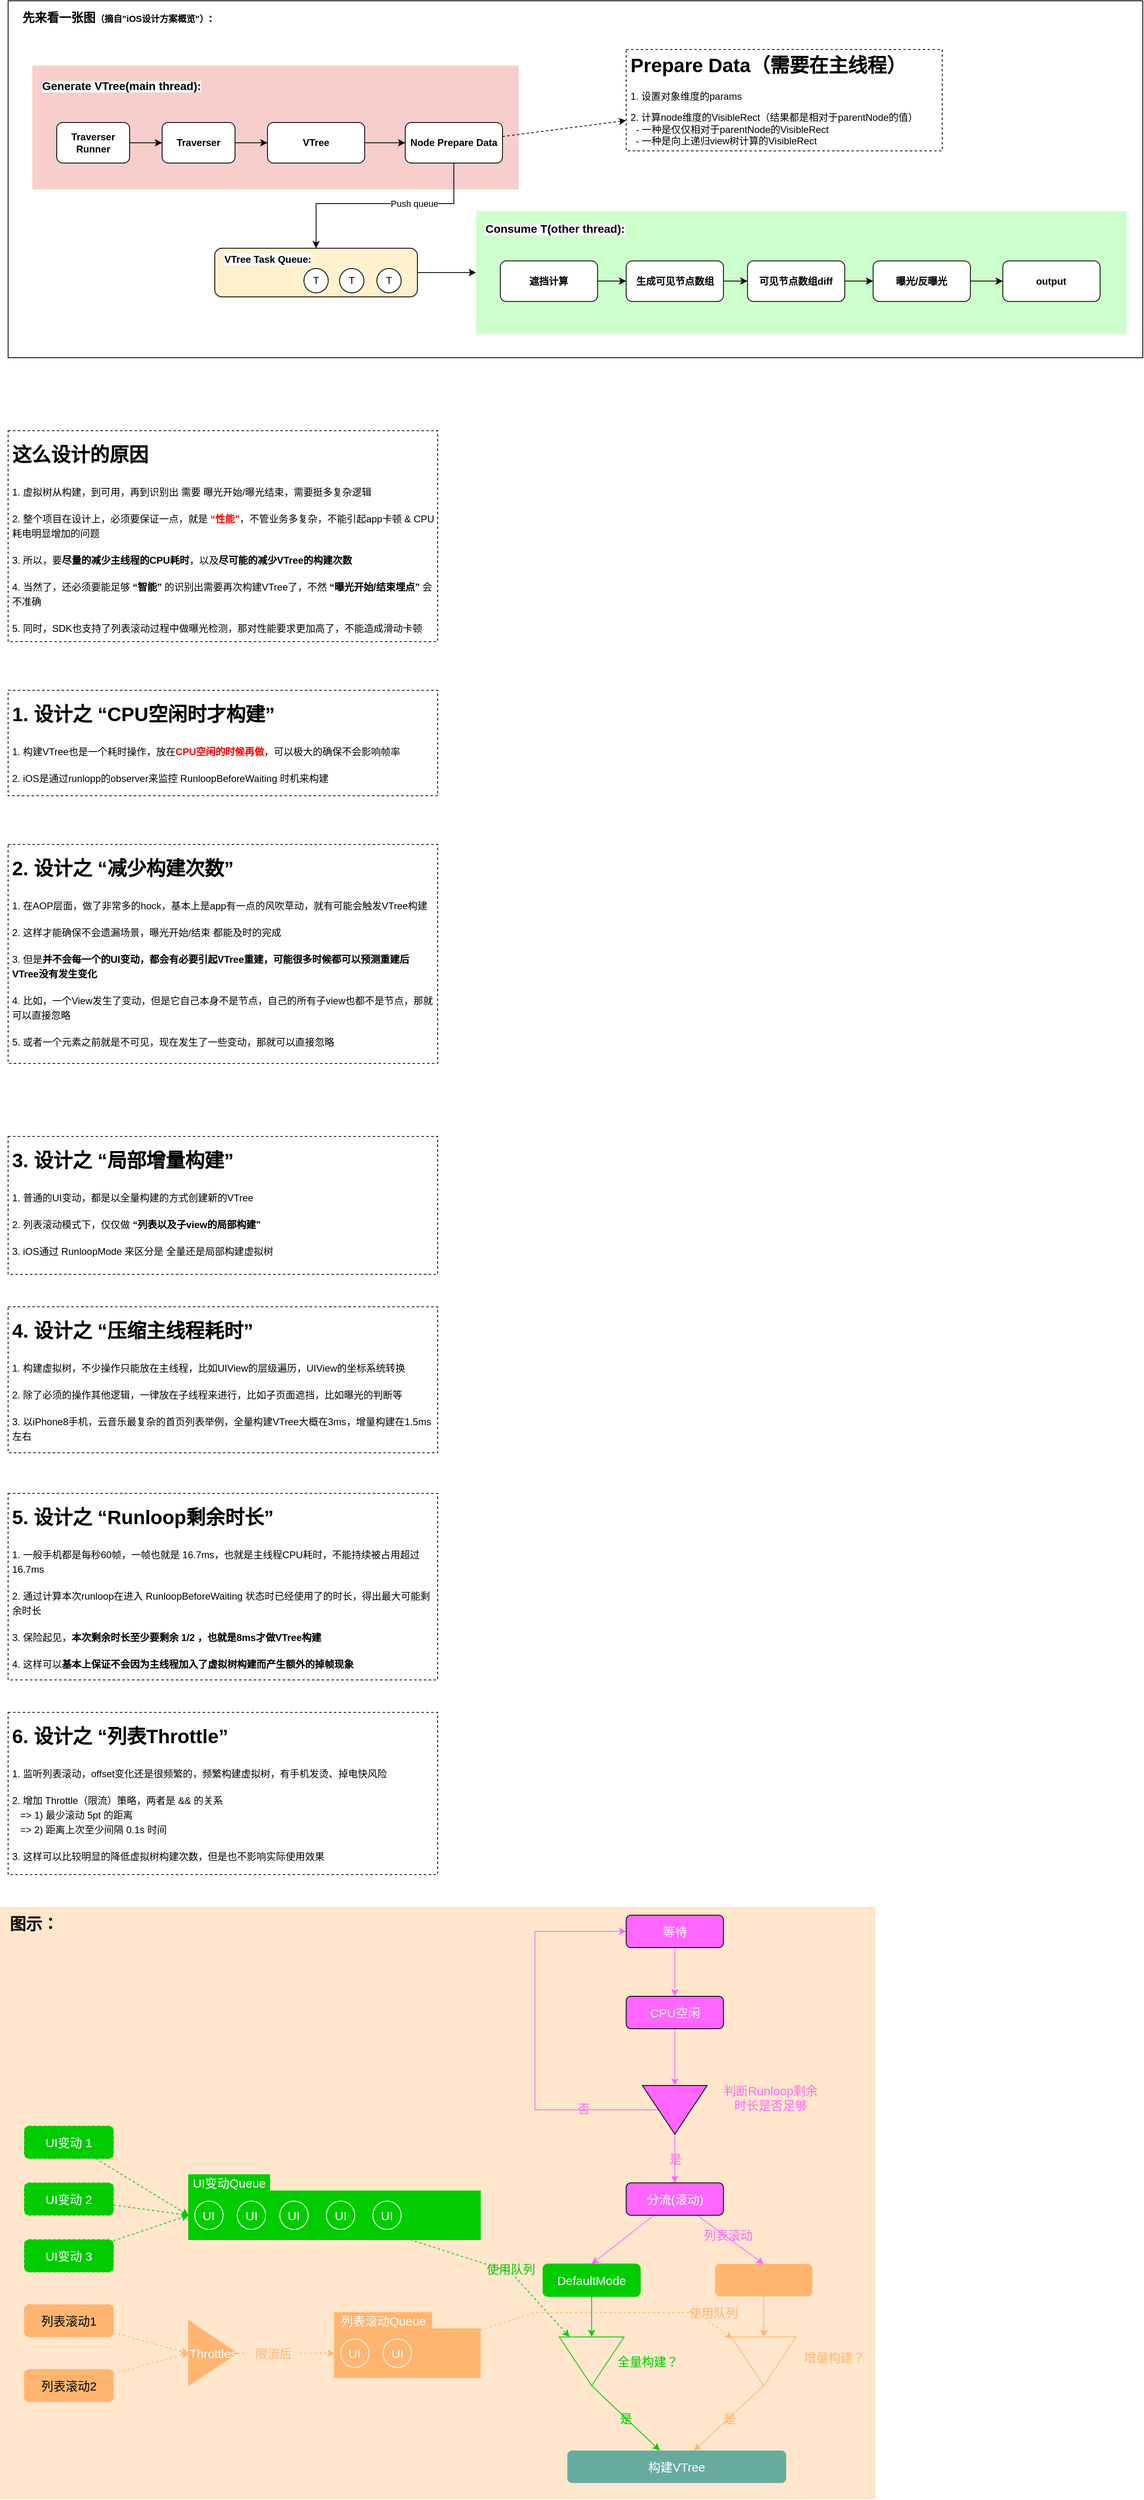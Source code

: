 <mxfile version="14.6.11" type="github">
  <diagram id="L4FBNL-UVDjdbO8Y7trN" name="Page-1">
    <mxGraphModel dx="1293" dy="841" grid="1" gridSize="10" guides="1" tooltips="1" connect="1" arrows="1" fold="1" page="1" pageScale="1" pageWidth="827" pageHeight="1169" math="0" shadow="0">
      <root>
        <mxCell id="0" />
        <mxCell id="1" parent="0" />
        <mxCell id="hzlUUfZDoiTQ5_s8J0j7-102" value="" style="rounded=0;whiteSpace=wrap;html=1;fontSize=15;align=center;strokeColor=none;fillColor=#FFE6CC;" vertex="1" parent="1">
          <mxGeometry x="30" y="2390" width="1080" height="730" as="geometry" />
        </mxCell>
        <mxCell id="hzlUUfZDoiTQ5_s8J0j7-34" value="" style="rounded=0;whiteSpace=wrap;html=1;" vertex="1" parent="1">
          <mxGeometry x="40" y="40" width="1400" height="440" as="geometry" />
        </mxCell>
        <mxCell id="hzlUUfZDoiTQ5_s8J0j7-2" value="&lt;b style=&quot;font-size: 15px&quot;&gt;先来看一张图&lt;/b&gt;&lt;b&gt;&lt;font style=&quot;font-size: 11px&quot;&gt;（摘自&quot;iOS设计方案概览&quot;）&lt;/font&gt;&lt;/b&gt;&lt;b style=&quot;font-size: 15px&quot;&gt;:&lt;/b&gt;" style="text;html=1;strokeColor=none;fillColor=none;align=center;verticalAlign=middle;whiteSpace=wrap;rounded=0;fontSize=15;" vertex="1" parent="1">
          <mxGeometry x="40" y="40" width="270" height="40" as="geometry" />
        </mxCell>
        <mxCell id="hzlUUfZDoiTQ5_s8J0j7-4" value="" style="rounded=0;whiteSpace=wrap;html=1;dashed=1;fillColor=#F8CECC;strokeColor=none;" vertex="1" parent="1">
          <mxGeometry x="70" y="120" width="600" height="152.5" as="geometry" />
        </mxCell>
        <mxCell id="hzlUUfZDoiTQ5_s8J0j7-5" style="edgeStyle=orthogonalEdgeStyle;rounded=0;orthogonalLoop=1;jettySize=auto;html=1;" edge="1" parent="1" source="hzlUUfZDoiTQ5_s8J0j7-6" target="hzlUUfZDoiTQ5_s8J0j7-8">
          <mxGeometry relative="1" as="geometry" />
        </mxCell>
        <mxCell id="hzlUUfZDoiTQ5_s8J0j7-6" value="&lt;b&gt;Traverser&lt;br&gt;Runner&lt;/b&gt;" style="rounded=1;whiteSpace=wrap;html=1;" vertex="1" parent="1">
          <mxGeometry x="100" y="190" width="90" height="50" as="geometry" />
        </mxCell>
        <mxCell id="hzlUUfZDoiTQ5_s8J0j7-7" style="edgeStyle=orthogonalEdgeStyle;rounded=0;orthogonalLoop=1;jettySize=auto;html=1;" edge="1" parent="1" source="hzlUUfZDoiTQ5_s8J0j7-8" target="hzlUUfZDoiTQ5_s8J0j7-12">
          <mxGeometry relative="1" as="geometry" />
        </mxCell>
        <mxCell id="hzlUUfZDoiTQ5_s8J0j7-8" value="&lt;b&gt;Traverser&lt;/b&gt;" style="rounded=1;whiteSpace=wrap;html=1;" vertex="1" parent="1">
          <mxGeometry x="230" y="190" width="90" height="50" as="geometry" />
        </mxCell>
        <mxCell id="hzlUUfZDoiTQ5_s8J0j7-9" style="edgeStyle=elbowEdgeStyle;rounded=0;orthogonalLoop=1;jettySize=auto;html=1;entryX=0.5;entryY=0;entryDx=0;entryDy=0;elbow=vertical;exitX=0.5;exitY=1;exitDx=0;exitDy=0;" edge="1" parent="1" source="hzlUUfZDoiTQ5_s8J0j7-24" target="hzlUUfZDoiTQ5_s8J0j7-14">
          <mxGeometry relative="1" as="geometry">
            <Array as="points">
              <mxPoint x="510" y="290" />
              <mxPoint x="570" y="300" />
            </Array>
          </mxGeometry>
        </mxCell>
        <mxCell id="hzlUUfZDoiTQ5_s8J0j7-10" value="Push queue" style="edgeLabel;html=1;align=center;verticalAlign=middle;resizable=0;points=[];" vertex="1" connectable="0" parent="hzlUUfZDoiTQ5_s8J0j7-9">
          <mxGeometry x="-0.17" relative="1" as="geometry">
            <mxPoint x="15" as="offset" />
          </mxGeometry>
        </mxCell>
        <mxCell id="hzlUUfZDoiTQ5_s8J0j7-11" style="edgeStyle=elbowEdgeStyle;rounded=0;orthogonalLoop=1;jettySize=auto;elbow=vertical;html=1;" edge="1" parent="1" source="hzlUUfZDoiTQ5_s8J0j7-12" target="hzlUUfZDoiTQ5_s8J0j7-24">
          <mxGeometry relative="1" as="geometry" />
        </mxCell>
        <mxCell id="hzlUUfZDoiTQ5_s8J0j7-12" value="&lt;b&gt;VTree&lt;/b&gt;" style="rounded=1;whiteSpace=wrap;html=1;" vertex="1" parent="1">
          <mxGeometry x="360" y="190" width="120" height="50" as="geometry" />
        </mxCell>
        <mxCell id="hzlUUfZDoiTQ5_s8J0j7-13" style="edgeStyle=elbowEdgeStyle;rounded=0;orthogonalLoop=1;jettySize=auto;elbow=vertical;html=1;entryX=0;entryY=0.5;entryDx=0;entryDy=0;" edge="1" parent="1" source="hzlUUfZDoiTQ5_s8J0j7-14" target="hzlUUfZDoiTQ5_s8J0j7-19">
          <mxGeometry relative="1" as="geometry" />
        </mxCell>
        <mxCell id="hzlUUfZDoiTQ5_s8J0j7-14" value="" style="rounded=1;whiteSpace=wrap;html=1;fillColor=#FFF2CC;" vertex="1" parent="1">
          <mxGeometry x="295" y="345" width="250" height="60" as="geometry" />
        </mxCell>
        <mxCell id="hzlUUfZDoiTQ5_s8J0j7-15" value="&lt;b style=&quot;color: rgb(0 , 0 , 0) ; font-family: &amp;#34;helvetica&amp;#34; ; font-size: 12px ; font-style: normal ; letter-spacing: normal ; text-align: center ; text-indent: 0px ; text-transform: none ; word-spacing: 0px ; background-color: rgb(248 , 249 , 250)&quot;&gt;VTree Task Queue:&lt;/b&gt;" style="text;whiteSpace=wrap;html=1;" vertex="1" parent="1">
          <mxGeometry x="305" y="345" width="130" height="30" as="geometry" />
        </mxCell>
        <mxCell id="hzlUUfZDoiTQ5_s8J0j7-16" value="T" style="ellipse;whiteSpace=wrap;html=1;aspect=fixed;" vertex="1" parent="1">
          <mxGeometry x="405" y="370" width="30" height="30" as="geometry" />
        </mxCell>
        <mxCell id="hzlUUfZDoiTQ5_s8J0j7-17" value="T" style="ellipse;whiteSpace=wrap;html=1;aspect=fixed;" vertex="1" parent="1">
          <mxGeometry x="449" y="370" width="30" height="30" as="geometry" />
        </mxCell>
        <mxCell id="hzlUUfZDoiTQ5_s8J0j7-18" value="T" style="ellipse;whiteSpace=wrap;html=1;aspect=fixed;" vertex="1" parent="1">
          <mxGeometry x="495" y="370" width="30" height="30" as="geometry" />
        </mxCell>
        <mxCell id="hzlUUfZDoiTQ5_s8J0j7-19" value="" style="rounded=0;whiteSpace=wrap;html=1;dashed=1;fillColor=#CCFFCC;strokeColor=none;" vertex="1" parent="1">
          <mxGeometry x="617.3" y="299.38" width="802.7" height="151.25" as="geometry" />
        </mxCell>
        <mxCell id="hzlUUfZDoiTQ5_s8J0j7-20" value="&lt;b style=&quot;color: rgb(0 , 0 , 0) ; font-family: &amp;#34;helvetica&amp;#34; ; font-style: normal ; letter-spacing: normal ; text-align: center ; text-indent: 0px ; text-transform: none ; word-spacing: 0px ; background-color: rgb(248 , 249 , 250)&quot;&gt;&lt;font style=&quot;font-size: 14px&quot;&gt;Consume T(other thread):&lt;/font&gt;&lt;/b&gt;" style="text;whiteSpace=wrap;html=1;" vertex="1" parent="1">
          <mxGeometry x="627.3" y="305.63" width="220" height="30" as="geometry" />
        </mxCell>
        <mxCell id="hzlUUfZDoiTQ5_s8J0j7-21" style="edgeStyle=elbowEdgeStyle;rounded=0;orthogonalLoop=1;jettySize=auto;elbow=vertical;html=1;" edge="1" parent="1" source="hzlUUfZDoiTQ5_s8J0j7-22" target="hzlUUfZDoiTQ5_s8J0j7-27">
          <mxGeometry relative="1" as="geometry" />
        </mxCell>
        <mxCell id="hzlUUfZDoiTQ5_s8J0j7-22" value="&lt;b&gt;遮挡计算&lt;/b&gt;" style="rounded=1;whiteSpace=wrap;html=1;" vertex="1" parent="1">
          <mxGeometry x="647.3" y="360.63" width="120" height="50" as="geometry" />
        </mxCell>
        <mxCell id="hzlUUfZDoiTQ5_s8J0j7-23" style="rounded=0;orthogonalLoop=1;jettySize=auto;html=1;dashed=1;" edge="1" parent="1" source="hzlUUfZDoiTQ5_s8J0j7-24" target="hzlUUfZDoiTQ5_s8J0j7-33">
          <mxGeometry relative="1" as="geometry" />
        </mxCell>
        <mxCell id="hzlUUfZDoiTQ5_s8J0j7-24" value="&lt;b&gt;Node Prepare Data&lt;/b&gt;" style="rounded=1;whiteSpace=wrap;html=1;" vertex="1" parent="1">
          <mxGeometry x="530" y="190" width="120" height="50" as="geometry" />
        </mxCell>
        <mxCell id="hzlUUfZDoiTQ5_s8J0j7-25" value="&lt;b style=&quot;color: rgb(0 , 0 , 0) ; font-family: &amp;#34;helvetica&amp;#34; ; font-style: normal ; letter-spacing: normal ; text-align: center ; text-indent: 0px ; text-transform: none ; word-spacing: 0px ; background-color: rgb(248 , 249 , 250)&quot;&gt;&lt;font style=&quot;font-size: 14px&quot;&gt;Generate VTree(main thread):&lt;/font&gt;&lt;/b&gt;" style="text;whiteSpace=wrap;html=1;" vertex="1" parent="1">
          <mxGeometry x="80" y="130" width="200" height="30" as="geometry" />
        </mxCell>
        <mxCell id="hzlUUfZDoiTQ5_s8J0j7-26" style="edgeStyle=elbowEdgeStyle;rounded=0;orthogonalLoop=1;jettySize=auto;elbow=vertical;html=1;" edge="1" parent="1" source="hzlUUfZDoiTQ5_s8J0j7-27" target="hzlUUfZDoiTQ5_s8J0j7-29">
          <mxGeometry relative="1" as="geometry" />
        </mxCell>
        <mxCell id="hzlUUfZDoiTQ5_s8J0j7-27" value="&lt;b&gt;生成可见节点数组&lt;/b&gt;" style="rounded=1;whiteSpace=wrap;html=1;" vertex="1" parent="1">
          <mxGeometry x="802.6" y="360.63" width="120" height="50" as="geometry" />
        </mxCell>
        <mxCell id="hzlUUfZDoiTQ5_s8J0j7-28" style="edgeStyle=elbowEdgeStyle;rounded=0;orthogonalLoop=1;jettySize=auto;elbow=vertical;html=1;" edge="1" parent="1" source="hzlUUfZDoiTQ5_s8J0j7-29" target="hzlUUfZDoiTQ5_s8J0j7-31">
          <mxGeometry relative="1" as="geometry" />
        </mxCell>
        <mxCell id="hzlUUfZDoiTQ5_s8J0j7-29" value="&lt;b&gt;可见节点数组diff&lt;/b&gt;" style="rounded=1;whiteSpace=wrap;html=1;" vertex="1" parent="1">
          <mxGeometry x="952.3" y="360.63" width="120" height="50" as="geometry" />
        </mxCell>
        <mxCell id="hzlUUfZDoiTQ5_s8J0j7-30" style="edgeStyle=elbowEdgeStyle;rounded=0;orthogonalLoop=1;jettySize=auto;elbow=vertical;html=1;" edge="1" parent="1" source="hzlUUfZDoiTQ5_s8J0j7-31" target="hzlUUfZDoiTQ5_s8J0j7-32">
          <mxGeometry relative="1" as="geometry" />
        </mxCell>
        <mxCell id="hzlUUfZDoiTQ5_s8J0j7-31" value="&lt;b&gt;曝光/反曝光&lt;/b&gt;" style="rounded=1;whiteSpace=wrap;html=1;" vertex="1" parent="1">
          <mxGeometry x="1107.3" y="360.63" width="120" height="50" as="geometry" />
        </mxCell>
        <mxCell id="hzlUUfZDoiTQ5_s8J0j7-32" value="&lt;b&gt;output&lt;/b&gt;" style="rounded=1;whiteSpace=wrap;html=1;" vertex="1" parent="1">
          <mxGeometry x="1267.3" y="360.63" width="120" height="50" as="geometry" />
        </mxCell>
        <mxCell id="hzlUUfZDoiTQ5_s8J0j7-33" value="&lt;h1&gt;Prepare Data（需要在主线程）&lt;/h1&gt;&lt;p&gt;1. 设置对象维度的params&lt;/p&gt;&lt;p&gt;2. 计算node维度的VisibleRect（结果都是相对于parentNode的值）&lt;br&gt;&amp;nbsp; - 一种是仅仅相对于parentNode的VisibleRect&lt;br&gt;&amp;nbsp; - 一种是向上递归view树计算的VisibleRect&lt;/p&gt;" style="text;html=1;fillColor=none;spacing=5;spacingTop=-20;whiteSpace=wrap;overflow=hidden;rounded=0;dashed=1;strokeColor=#000000;" vertex="1" parent="1">
          <mxGeometry x="802.6" y="100" width="390" height="125" as="geometry" />
        </mxCell>
        <mxCell id="hzlUUfZDoiTQ5_s8J0j7-35" value="&lt;h1&gt;&lt;font style=&quot;font-size: 24px&quot;&gt;这么设计的原因&lt;/font&gt;&lt;/h1&gt;&lt;p&gt;&lt;font style=&quot;font-size: 12px&quot;&gt;1. 虚拟树从构建，到可用，再到识别出 需要 曝光开始/曝光结束，需要挺多复杂逻辑&lt;/font&gt;&lt;/p&gt;&lt;p&gt;&lt;font style=&quot;font-size: 12px&quot;&gt;2. 整个项目在设计上，必须要保证一点，就是 &lt;font color=&quot;#ff0000&quot; style=&quot;font-weight: bold&quot;&gt;“性能”&lt;/font&gt;，不管业务多复杂，不能引起app卡顿 &amp;amp; CPU耗电明显增加的问题&lt;/font&gt;&lt;/p&gt;&lt;p&gt;&lt;font style=&quot;font-size: 12px&quot;&gt;3. 所以，要&lt;b&gt;尽量的减少主线程的CPU耗时&lt;/b&gt;，以及&lt;b&gt;尽可能的减少VTree的构建次数&lt;/b&gt;&lt;/font&gt;&lt;/p&gt;&lt;p&gt;&lt;font style=&quot;font-size: 12px&quot;&gt;4. 当然了，还必须要能足够 &lt;b&gt;“智能”&lt;/b&gt; 的识别出需要再次构建VTree了，不然 &lt;b&gt;“曝光开始/结束埋点”&lt;/b&gt; 会不准确&lt;/font&gt;&lt;/p&gt;&lt;p&gt;&lt;font style=&quot;font-size: 12px&quot;&gt;5. 同时，SDK也支持了列表滚动过程中做曝光检测，那对性能要求更加高了，不能造成滑动卡顿&lt;/font&gt;&lt;/p&gt;" style="text;html=1;fillColor=none;spacing=5;spacingTop=-20;whiteSpace=wrap;overflow=hidden;rounded=0;fontSize=15;align=left;strokeColor=#000000;dashed=1;" vertex="1" parent="1">
          <mxGeometry x="40" y="570" width="530" height="260" as="geometry" />
        </mxCell>
        <mxCell id="hzlUUfZDoiTQ5_s8J0j7-36" value="&lt;h1&gt;&lt;font style=&quot;font-size: 24px&quot;&gt;1. 设计之 “CPU空闲时才构建”&lt;/font&gt;&lt;/h1&gt;&lt;p&gt;&lt;font style=&quot;font-size: 12px&quot;&gt;1. 构建VTree也是一个耗时操作，放在&lt;b&gt;&lt;font color=&quot;#ff0000&quot;&gt;CPU空闲的时候再做&lt;/font&gt;&lt;/b&gt;，可以极大的确保不会影响帧率&lt;/font&gt;&lt;/p&gt;&lt;p&gt;&lt;font style=&quot;font-size: 12px&quot;&gt;2. iOS是通过runlopp的observer来监控 RunloopBeforeWaiting 时机来构建&lt;/font&gt;&lt;/p&gt;" style="text;html=1;fillColor=none;spacing=5;spacingTop=-20;whiteSpace=wrap;overflow=hidden;rounded=0;fontSize=15;align=left;strokeColor=#000000;dashed=1;" vertex="1" parent="1">
          <mxGeometry x="40" y="890" width="530" height="130" as="geometry" />
        </mxCell>
        <mxCell id="hzlUUfZDoiTQ5_s8J0j7-37" value="&lt;h1&gt;&lt;font style=&quot;font-size: 24px&quot;&gt;2. 设计之 “减少构建次数”&lt;/font&gt;&lt;/h1&gt;&lt;p&gt;&lt;font style=&quot;font-size: 12px&quot;&gt;1. 在AOP层面，做了非常多的hock，基本上是app有一点的风吹草动，就有可能会触发VTree构建&lt;/font&gt;&lt;/p&gt;&lt;p&gt;&lt;font style=&quot;font-size: 12px&quot;&gt;2. 这样才能确保不会遗漏场景，曝光开始/结束 都能及时的完成&lt;/font&gt;&lt;/p&gt;&lt;p&gt;&lt;font style=&quot;font-size: 12px&quot;&gt;3. 但是&lt;b&gt;并不会每一个的UI变动，都会有必要引起VTree重建，可能很多时候都可以预测重建后VTree没有发生变化&lt;/b&gt;&lt;/font&gt;&lt;/p&gt;&lt;p&gt;&lt;font style=&quot;font-size: 12px&quot;&gt;4. 比如，一个View发生了变动，但是它自己本身不是节点，自己的所有子view也都不是节点，那就可以直接忽略&lt;/font&gt;&lt;/p&gt;&lt;p&gt;&lt;font style=&quot;font-size: 12px&quot;&gt;5. 或者一个元素之前就是不可见，现在发生了一些变动，那就可以直接忽略&lt;/font&gt;&lt;/p&gt;" style="text;html=1;fillColor=none;spacing=5;spacingTop=-20;whiteSpace=wrap;overflow=hidden;rounded=0;fontSize=15;align=left;strokeColor=#000000;dashed=1;" vertex="1" parent="1">
          <mxGeometry x="40" y="1080" width="530" height="270" as="geometry" />
        </mxCell>
        <mxCell id="hzlUUfZDoiTQ5_s8J0j7-38" value="&lt;h1&gt;&lt;font style=&quot;font-size: 24px&quot;&gt;3. 设计之 “局部增量构建”&lt;/font&gt;&lt;/h1&gt;&lt;p&gt;&lt;font style=&quot;font-size: 12px&quot;&gt;1. 普通的UI变动，都是以全量构建的方式创建新的VTree&lt;/font&gt;&lt;/p&gt;&lt;p&gt;&lt;font style=&quot;font-size: 12px&quot;&gt;2. 列表滚动模式下，仅仅做 &lt;b&gt;“列表以及子view的局部构建”&amp;nbsp;&lt;/b&gt;&lt;/font&gt;&lt;/p&gt;&lt;p&gt;&lt;font style=&quot;font-size: 12px&quot;&gt;3. iOS通过 RunloopMode 来区分是 全量还是局部构建虚拟树&lt;/font&gt;&lt;/p&gt;" style="text;html=1;fillColor=none;spacing=5;spacingTop=-20;whiteSpace=wrap;overflow=hidden;rounded=0;fontSize=15;align=left;strokeColor=#000000;dashed=1;" vertex="1" parent="1">
          <mxGeometry x="40" y="1440" width="530" height="170" as="geometry" />
        </mxCell>
        <mxCell id="hzlUUfZDoiTQ5_s8J0j7-39" value="&lt;h1&gt;&lt;font style=&quot;font-size: 24px&quot;&gt;4. 设计之 “压缩主线程耗时”&lt;/font&gt;&lt;/h1&gt;&lt;p&gt;&lt;font style=&quot;font-size: 12px&quot;&gt;1. 构建虚拟树，不少操作只能放在主线程，比如UIView的层级遍历，UIView的坐标系统转换&lt;br&gt;&lt;/font&gt;&lt;/p&gt;&lt;p&gt;&lt;font style=&quot;font-size: 12px&quot;&gt;2. 除了必须的操作其他逻辑，一律放在子线程来进行，比如子页面遮挡，比如曝光的判断等&lt;/font&gt;&lt;/p&gt;&lt;p&gt;&lt;font style=&quot;font-size: 12px&quot;&gt;3. 以iPhone8手机，云音乐最复杂的首页列表举例，全量构建VTree大概在3ms，增量构建在1.5ms左右&lt;/font&gt;&lt;/p&gt;" style="text;html=1;fillColor=none;spacing=5;spacingTop=-20;whiteSpace=wrap;overflow=hidden;rounded=0;fontSize=15;align=left;strokeColor=#000000;dashed=1;" vertex="1" parent="1">
          <mxGeometry x="40" y="1650" width="530" height="180" as="geometry" />
        </mxCell>
        <mxCell id="hzlUUfZDoiTQ5_s8J0j7-40" value="&lt;h1&gt;&lt;font style=&quot;font-size: 24px&quot;&gt;5. 设计之 “Runloop剩余时长”&lt;/font&gt;&lt;/h1&gt;&lt;p&gt;&lt;font style=&quot;font-size: 12px&quot;&gt;1. 一般手机都是每秒60帧，一帧也就是 16.7ms，也就是主线程CPU耗时，不能持续被占用超过16.7ms&lt;/font&gt;&lt;/p&gt;&lt;p&gt;&lt;font style=&quot;font-size: 12px&quot;&gt;2. 通过计算本次runloop在进入 RunloopBeforeWaiting 状态时已经使用了的时长，得出最大可能剩余时长&lt;/font&gt;&lt;/p&gt;&lt;p&gt;&lt;font style=&quot;font-size: 12px&quot;&gt;3. 保险起见，&lt;b&gt;本次剩余时长至少要剩余 1/2 ，也就是8ms才做VTree构建&lt;/b&gt;&lt;/font&gt;&lt;/p&gt;&lt;p&gt;&lt;font style=&quot;font-size: 12px&quot;&gt;4. 这样可以&lt;b&gt;基本上保证不会因为主线程加入了虚拟树构建而产生额外的掉帧现象&lt;/b&gt;&lt;/font&gt;&lt;/p&gt;" style="text;html=1;fillColor=none;spacing=5;spacingTop=-20;whiteSpace=wrap;overflow=hidden;rounded=0;fontSize=15;align=left;strokeColor=#000000;dashed=1;" vertex="1" parent="1">
          <mxGeometry x="40" y="1880" width="530" height="230" as="geometry" />
        </mxCell>
        <mxCell id="hzlUUfZDoiTQ5_s8J0j7-61" style="rounded=0;orthogonalLoop=1;jettySize=auto;html=1;entryX=0;entryY=0.5;entryDx=0;entryDy=0;fontSize=15;dashed=1;fontColor=#FFFFFF;labelBackgroundColor=#ffffff;strokeColor=#00CC00;" edge="1" parent="1" source="hzlUUfZDoiTQ5_s8J0j7-41" target="hzlUUfZDoiTQ5_s8J0j7-46">
          <mxGeometry relative="1" as="geometry" />
        </mxCell>
        <mxCell id="hzlUUfZDoiTQ5_s8J0j7-41" value="UI变动 1" style="rounded=1;whiteSpace=wrap;html=1;dashed=1;fontSize=15;align=center;fontColor=#FFFFFF;labelBackgroundColor=none;strokeColor=#00CC00;fillColor=#00CC00;" vertex="1" parent="1">
          <mxGeometry x="60.0" y="2660" width="110" height="40" as="geometry" />
        </mxCell>
        <mxCell id="hzlUUfZDoiTQ5_s8J0j7-62" style="edgeStyle=none;rounded=0;orthogonalLoop=1;jettySize=auto;html=1;entryX=0;entryY=0.5;entryDx=0;entryDy=0;dashed=1;fontSize=15;fontColor=#FFFFFF;labelBackgroundColor=#ffffff;strokeColor=#00CC00;" edge="1" parent="1" source="hzlUUfZDoiTQ5_s8J0j7-42" target="hzlUUfZDoiTQ5_s8J0j7-46">
          <mxGeometry relative="1" as="geometry" />
        </mxCell>
        <mxCell id="hzlUUfZDoiTQ5_s8J0j7-42" value="UI变动 2" style="rounded=1;whiteSpace=wrap;html=1;dashed=1;fontSize=15;align=center;fontColor=#FFFFFF;labelBackgroundColor=none;strokeColor=#00CC00;fillColor=#00CC00;" vertex="1" parent="1">
          <mxGeometry x="60.0" y="2730" width="110" height="40" as="geometry" />
        </mxCell>
        <mxCell id="hzlUUfZDoiTQ5_s8J0j7-63" style="edgeStyle=none;rounded=0;orthogonalLoop=1;jettySize=auto;html=1;entryX=0;entryY=0.5;entryDx=0;entryDy=0;dashed=1;fontSize=15;fontColor=#FFFFFF;labelBackgroundColor=#ffffff;strokeColor=#00CC00;" edge="1" parent="1" source="hzlUUfZDoiTQ5_s8J0j7-43" target="hzlUUfZDoiTQ5_s8J0j7-46">
          <mxGeometry relative="1" as="geometry" />
        </mxCell>
        <mxCell id="hzlUUfZDoiTQ5_s8J0j7-43" value="UI变动 3" style="rounded=1;whiteSpace=wrap;html=1;dashed=1;fontSize=15;align=center;fontColor=#FFFFFF;labelBackgroundColor=none;strokeColor=#00CC00;fillColor=#00CC00;" vertex="1" parent="1">
          <mxGeometry x="60.0" y="2800" width="110" height="40" as="geometry" />
        </mxCell>
        <mxCell id="hzlUUfZDoiTQ5_s8J0j7-64" style="edgeStyle=none;rounded=0;orthogonalLoop=1;jettySize=auto;html=1;entryX=0;entryY=0.5;entryDx=0;entryDy=0;dashed=1;fontSize=15;strokeColor=#FFB570;fontColor=#FFFFFF;" edge="1" parent="1" source="hzlUUfZDoiTQ5_s8J0j7-44" target="hzlUUfZDoiTQ5_s8J0j7-66">
          <mxGeometry relative="1" as="geometry" />
        </mxCell>
        <mxCell id="hzlUUfZDoiTQ5_s8J0j7-44" value="列表滚动1" style="rounded=1;whiteSpace=wrap;html=1;dashed=1;fontSize=15;align=center;strokeColor=#FFB570;fillColor=#FFB570;" vertex="1" parent="1">
          <mxGeometry x="60.0" y="2880" width="110" height="40" as="geometry" />
        </mxCell>
        <mxCell id="hzlUUfZDoiTQ5_s8J0j7-65" style="edgeStyle=none;rounded=0;orthogonalLoop=1;jettySize=auto;html=1;entryX=0;entryY=0.5;entryDx=0;entryDy=0;dashed=1;fontSize=15;strokeColor=#FFB570;fontColor=#FFFFFF;" edge="1" parent="1" source="hzlUUfZDoiTQ5_s8J0j7-45" target="hzlUUfZDoiTQ5_s8J0j7-66">
          <mxGeometry relative="1" as="geometry" />
        </mxCell>
        <mxCell id="hzlUUfZDoiTQ5_s8J0j7-45" value="列表滚动2" style="rounded=1;whiteSpace=wrap;html=1;dashed=1;fontSize=15;align=center;strokeColor=#FFB570;fillColor=#FFB570;" vertex="1" parent="1">
          <mxGeometry x="60.0" y="2960" width="110" height="40" as="geometry" />
        </mxCell>
        <mxCell id="hzlUUfZDoiTQ5_s8J0j7-96" style="edgeStyle=none;rounded=0;orthogonalLoop=1;jettySize=auto;html=1;fontSize=15;dashed=1;strokeColor=#00CC00;" edge="1" parent="1" source="hzlUUfZDoiTQ5_s8J0j7-46" target="hzlUUfZDoiTQ5_s8J0j7-89">
          <mxGeometry relative="1" as="geometry">
            <Array as="points">
              <mxPoint x="660" y="2840" />
            </Array>
          </mxGeometry>
        </mxCell>
        <mxCell id="hzlUUfZDoiTQ5_s8J0j7-97" value="使用队列" style="edgeLabel;html=1;align=center;verticalAlign=middle;resizable=0;points=[];fontSize=15;labelBackgroundColor=none;fontColor=#00CC00;" vertex="1" connectable="0" parent="hzlUUfZDoiTQ5_s8J0j7-96">
          <mxGeometry x="0.081" y="4" relative="1" as="geometry">
            <mxPoint as="offset" />
          </mxGeometry>
        </mxCell>
        <mxCell id="hzlUUfZDoiTQ5_s8J0j7-46" value="" style="rounded=0;whiteSpace=wrap;html=1;fontSize=15;align=center;fontColor=#FFFFFF;labelBackgroundColor=none;strokeColor=#00CC00;fillColor=#00CC00;" vertex="1" parent="1">
          <mxGeometry x="262.7" y="2740" width="360" height="60" as="geometry" />
        </mxCell>
        <mxCell id="hzlUUfZDoiTQ5_s8J0j7-47" value="UI" style="ellipse;whiteSpace=wrap;html=1;aspect=fixed;fontSize=15;align=center;fontColor=#FFFFFF;labelBackgroundColor=none;fillColor=#00CC00;strokeColor=#FFFFFF;" vertex="1" parent="1">
          <mxGeometry x="270.3" y="2752.5" width="35" height="35" as="geometry" />
        </mxCell>
        <mxCell id="hzlUUfZDoiTQ5_s8J0j7-48" value="UI" style="ellipse;whiteSpace=wrap;html=1;aspect=fixed;fontSize=15;align=center;fontColor=#FFFFFF;labelBackgroundColor=none;fillColor=#00CC00;strokeColor=#FFFFFF;" vertex="1" parent="1">
          <mxGeometry x="432.7" y="2752.5" width="35" height="35" as="geometry" />
        </mxCell>
        <mxCell id="hzlUUfZDoiTQ5_s8J0j7-49" value="UI" style="ellipse;whiteSpace=wrap;html=1;aspect=fixed;fontSize=15;align=center;fontColor=#FFFFFF;labelBackgroundColor=none;fillColor=#00CC00;strokeColor=#FFFFFF;" vertex="1" parent="1">
          <mxGeometry x="322.7" y="2752.5" width="35" height="35" as="geometry" />
        </mxCell>
        <mxCell id="hzlUUfZDoiTQ5_s8J0j7-50" value="UI" style="ellipse;whiteSpace=wrap;html=1;aspect=fixed;fontSize=15;align=center;fontColor=#FFFFFF;labelBackgroundColor=none;fillColor=#00CC00;strokeColor=#FFFFFF;" vertex="1" parent="1">
          <mxGeometry x="375.2" y="2752.5" width="35" height="35" as="geometry" />
        </mxCell>
        <mxCell id="hzlUUfZDoiTQ5_s8J0j7-51" value="UI" style="ellipse;whiteSpace=wrap;html=1;aspect=fixed;fontSize=15;align=center;fontColor=#FFFFFF;labelBackgroundColor=none;fillColor=#00CC00;strokeColor=#FFFFFF;" vertex="1" parent="1">
          <mxGeometry x="490" y="2752.5" width="35" height="35" as="geometry" />
        </mxCell>
        <mxCell id="hzlUUfZDoiTQ5_s8J0j7-52" value="UI变动Queue" style="text;html=1;align=center;verticalAlign=middle;whiteSpace=wrap;rounded=0;fontSize=15;fontColor=#FFFFFF;labelBackgroundColor=none;strokeColor=#00CC00;fillColor=#00CC00;" vertex="1" parent="1">
          <mxGeometry x="262.7" y="2720" width="100" height="20" as="geometry" />
        </mxCell>
        <mxCell id="hzlUUfZDoiTQ5_s8J0j7-98" style="edgeStyle=none;rounded=0;orthogonalLoop=1;jettySize=auto;html=1;dashed=1;fontSize=15;strokeColor=#FFB570;fontColor=#FFFFFF;" edge="1" parent="1" source="hzlUUfZDoiTQ5_s8J0j7-53" target="hzlUUfZDoiTQ5_s8J0j7-88">
          <mxGeometry relative="1" as="geometry">
            <Array as="points">
              <mxPoint x="690" y="2890" />
              <mxPoint x="890" y="2890" />
            </Array>
          </mxGeometry>
        </mxCell>
        <mxCell id="hzlUUfZDoiTQ5_s8J0j7-53" value="" style="rounded=0;whiteSpace=wrap;html=1;fontSize=15;align=center;strokeColor=#FFB570;fontColor=#FFFFFF;fillColor=#FFB570;" vertex="1" parent="1">
          <mxGeometry x="442.7" y="2910" width="180" height="60" as="geometry" />
        </mxCell>
        <mxCell id="hzlUUfZDoiTQ5_s8J0j7-54" value="UI" style="ellipse;whiteSpace=wrap;html=1;aspect=fixed;fontSize=15;align=center;fontColor=#FFFFFF;fillColor=#FFB570;strokeColor=#FFFFFF;" vertex="1" parent="1">
          <mxGeometry x="450.3" y="2922.5" width="35" height="35" as="geometry" />
        </mxCell>
        <mxCell id="hzlUUfZDoiTQ5_s8J0j7-56" value="UI" style="ellipse;whiteSpace=wrap;html=1;aspect=fixed;fontSize=15;align=center;fontColor=#FFFFFF;fillColor=#FFB570;strokeColor=#FFFFFF;" vertex="1" parent="1">
          <mxGeometry x="502.7" y="2922.5" width="35" height="35" as="geometry" />
        </mxCell>
        <mxCell id="hzlUUfZDoiTQ5_s8J0j7-59" value="列表滚动Queue" style="text;html=1;align=center;verticalAlign=middle;whiteSpace=wrap;rounded=0;fontSize=15;strokeColor=#FFB570;fontColor=#FFFFFF;fillColor=#FFB570;" vertex="1" parent="1">
          <mxGeometry x="442.7" y="2890" width="120" height="20" as="geometry" />
        </mxCell>
        <mxCell id="hzlUUfZDoiTQ5_s8J0j7-60" value="&lt;h1&gt;&lt;font style=&quot;font-size: 24px&quot;&gt;6. 设计之 “列表Throttle”&lt;/font&gt;&lt;/h1&gt;&lt;p&gt;&lt;font style=&quot;font-size: 12px&quot;&gt;1. 监听列表滚动，offset变化还是很频繁的，频繁构建虚拟树，有手机发烫、掉电快风险&lt;/font&gt;&lt;/p&gt;&lt;p&gt;&lt;font style=&quot;font-size: 12px&quot;&gt;2. 增加 Throttle（限流）策略，两者是 &amp;amp;&amp;amp; 的关系&lt;br&gt;&amp;nbsp; &amp;nbsp;=&amp;gt; 1) 最少滚动 5pt 的距离&lt;br&gt;&amp;nbsp; &amp;nbsp;=&amp;gt; 2) 距离上次至少间隔 0.1s 时间&lt;/font&gt;&lt;/p&gt;&lt;p&gt;&lt;font style=&quot;font-size: 12px&quot;&gt;3. 这样可以比较明显的降低虚拟树构建次数，但是也不影响实际使用效果&lt;/font&gt;&lt;/p&gt;" style="text;html=1;fillColor=none;spacing=5;spacingTop=-20;whiteSpace=wrap;overflow=hidden;rounded=0;fontSize=15;align=left;strokeColor=#000000;dashed=1;" vertex="1" parent="1">
          <mxGeometry x="40" y="2150" width="530" height="200" as="geometry" />
        </mxCell>
        <mxCell id="hzlUUfZDoiTQ5_s8J0j7-67" style="edgeStyle=none;rounded=0;orthogonalLoop=1;jettySize=auto;html=1;entryX=0;entryY=0.5;entryDx=0;entryDy=0;dashed=1;fontSize=15;startArrow=none;strokeColor=#FFB570;fontColor=#FFB570;" edge="1" parent="1" source="hzlUUfZDoiTQ5_s8J0j7-68" target="hzlUUfZDoiTQ5_s8J0j7-53">
          <mxGeometry relative="1" as="geometry" />
        </mxCell>
        <mxCell id="hzlUUfZDoiTQ5_s8J0j7-66" value="Throttles" style="triangle;whiteSpace=wrap;html=1;fontSize=15;align=center;strokeColor=#FFB570;fontColor=#FFFFFF;fillColor=#FFB570;" vertex="1" parent="1">
          <mxGeometry x="262.7" y="2900" width="60" height="80" as="geometry" />
        </mxCell>
        <mxCell id="hzlUUfZDoiTQ5_s8J0j7-68" value="限流后" style="text;html=1;fillColor=none;align=center;verticalAlign=middle;whiteSpace=wrap;rounded=0;fontSize=15;fontColor=#FFB570;" vertex="1" parent="1">
          <mxGeometry x="335.2" y="2930" width="64.8" height="20" as="geometry" />
        </mxCell>
        <mxCell id="hzlUUfZDoiTQ5_s8J0j7-69" value="" style="edgeStyle=none;rounded=0;orthogonalLoop=1;jettySize=auto;html=1;entryX=0;entryY=0.5;entryDx=0;entryDy=0;dashed=1;fontSize=15;endArrow=none;strokeColor=#FFB570;" edge="1" parent="1" source="hzlUUfZDoiTQ5_s8J0j7-66" target="hzlUUfZDoiTQ5_s8J0j7-68">
          <mxGeometry relative="1" as="geometry">
            <mxPoint x="322.7" y="2940" as="sourcePoint" />
            <mxPoint x="442.7" y="2940" as="targetPoint" />
          </mxGeometry>
        </mxCell>
        <mxCell id="hzlUUfZDoiTQ5_s8J0j7-71" style="edgeStyle=none;rounded=0;orthogonalLoop=1;jettySize=auto;html=1;fontSize=15;fontColor=#FFFFFF;strokeColor=#FF66FF;" edge="1" parent="1" source="hzlUUfZDoiTQ5_s8J0j7-76" target="hzlUUfZDoiTQ5_s8J0j7-70">
          <mxGeometry relative="1" as="geometry">
            <mxPoint x="862.6" y="2410" as="sourcePoint" />
          </mxGeometry>
        </mxCell>
        <mxCell id="hzlUUfZDoiTQ5_s8J0j7-74" style="edgeStyle=none;rounded=0;orthogonalLoop=1;jettySize=auto;html=1;fontSize=15;fontColor=#FFFFFF;strokeColor=#FF66FF;" edge="1" parent="1" source="hzlUUfZDoiTQ5_s8J0j7-70" target="hzlUUfZDoiTQ5_s8J0j7-73">
          <mxGeometry relative="1" as="geometry" />
        </mxCell>
        <mxCell id="hzlUUfZDoiTQ5_s8J0j7-70" value="CPU空闲" style="rounded=1;whiteSpace=wrap;html=1;fontSize=15;strokeColor=#000000;align=center;fontColor=#FFFFFF;fillColor=#FF66FF;" vertex="1" parent="1">
          <mxGeometry x="802.6" y="2500" width="120" height="40" as="geometry" />
        </mxCell>
        <mxCell id="hzlUUfZDoiTQ5_s8J0j7-77" style="edgeStyle=none;rounded=0;orthogonalLoop=1;jettySize=auto;html=1;entryX=0;entryY=0.5;entryDx=0;entryDy=0;fontSize=15;fontColor=#FFFFFF;strokeColor=#FF66FF;" edge="1" parent="1" source="hzlUUfZDoiTQ5_s8J0j7-73" target="hzlUUfZDoiTQ5_s8J0j7-76">
          <mxGeometry relative="1" as="geometry">
            <Array as="points">
              <mxPoint x="690" y="2640" />
              <mxPoint x="690" y="2420" />
            </Array>
          </mxGeometry>
        </mxCell>
        <mxCell id="hzlUUfZDoiTQ5_s8J0j7-78" value="否" style="edgeLabel;html=1;align=center;verticalAlign=middle;resizable=0;points=[];fontSize=15;labelBackgroundColor=none;fontColor=#FF66FF;" vertex="1" connectable="0" parent="hzlUUfZDoiTQ5_s8J0j7-77">
          <mxGeometry x="-0.618" y="-2" relative="1" as="geometry">
            <mxPoint as="offset" />
          </mxGeometry>
        </mxCell>
        <mxCell id="hzlUUfZDoiTQ5_s8J0j7-80" value="是" style="edgeStyle=none;rounded=0;orthogonalLoop=1;jettySize=auto;html=1;fontSize=15;strokeColor=#FF66FF;labelBackgroundColor=none;fontColor=#FF66FF;" edge="1" parent="1" source="hzlUUfZDoiTQ5_s8J0j7-73" target="hzlUUfZDoiTQ5_s8J0j7-79">
          <mxGeometry relative="1" as="geometry" />
        </mxCell>
        <mxCell id="hzlUUfZDoiTQ5_s8J0j7-73" value="" style="triangle;whiteSpace=wrap;html=1;fontSize=15;strokeColor=#000000;align=center;rotation=90;fontColor=#FFFFFF;fillColor=#FF66FF;" vertex="1" parent="1">
          <mxGeometry x="832.6" y="2600" width="60" height="80" as="geometry" />
        </mxCell>
        <mxCell id="hzlUUfZDoiTQ5_s8J0j7-75" value="判断Runloop剩余&lt;br&gt;时长是否足够" style="text;html=1;strokeColor=none;fillColor=none;align=center;verticalAlign=middle;whiteSpace=wrap;rounded=0;fontSize=15;fontColor=#FF66FF;" vertex="1" parent="1">
          <mxGeometry x="912.3" y="2600" width="137.7" height="50" as="geometry" />
        </mxCell>
        <mxCell id="hzlUUfZDoiTQ5_s8J0j7-76" value="等待" style="rounded=1;whiteSpace=wrap;html=1;fontSize=15;strokeColor=#000000;align=center;fontColor=#FFFFFF;fillColor=#FF66FF;" vertex="1" parent="1">
          <mxGeometry x="802.6" y="2400" width="120" height="40" as="geometry" />
        </mxCell>
        <mxCell id="hzlUUfZDoiTQ5_s8J0j7-83" style="edgeStyle=none;rounded=0;orthogonalLoop=1;jettySize=auto;html=1;entryX=0.5;entryY=0;entryDx=0;entryDy=0;fontSize=15;strokeColor=#FF66FF;" edge="1" parent="1" source="hzlUUfZDoiTQ5_s8J0j7-79" target="hzlUUfZDoiTQ5_s8J0j7-81">
          <mxGeometry relative="1" as="geometry" />
        </mxCell>
        <mxCell id="hzlUUfZDoiTQ5_s8J0j7-84" style="edgeStyle=none;rounded=0;orthogonalLoop=1;jettySize=auto;html=1;entryX=0.5;entryY=0;entryDx=0;entryDy=0;fontSize=15;strokeColor=#FF66FF;" edge="1" parent="1" source="hzlUUfZDoiTQ5_s8J0j7-79" target="hzlUUfZDoiTQ5_s8J0j7-82">
          <mxGeometry relative="1" as="geometry" />
        </mxCell>
        <mxCell id="hzlUUfZDoiTQ5_s8J0j7-85" value="列表滚动" style="edgeLabel;html=1;align=center;verticalAlign=middle;resizable=0;points=[];fontSize=15;fontColor=#FF66FF;labelBackgroundColor=none;" vertex="1" connectable="0" parent="hzlUUfZDoiTQ5_s8J0j7-84">
          <mxGeometry x="-0.12" y="3" relative="1" as="geometry">
            <mxPoint as="offset" />
          </mxGeometry>
        </mxCell>
        <mxCell id="hzlUUfZDoiTQ5_s8J0j7-79" value="分流(滚动)" style="rounded=1;whiteSpace=wrap;html=1;fontSize=15;strokeColor=#000000;align=center;fontColor=#FFFFFF;fillColor=#FF66FF;" vertex="1" parent="1">
          <mxGeometry x="802.6" y="2730" width="120" height="40" as="geometry" />
        </mxCell>
        <mxCell id="hzlUUfZDoiTQ5_s8J0j7-92" style="edgeStyle=none;rounded=0;orthogonalLoop=1;jettySize=auto;html=1;fontSize=15;strokeColor=#00CC00;" edge="1" parent="1" source="hzlUUfZDoiTQ5_s8J0j7-81" target="hzlUUfZDoiTQ5_s8J0j7-89">
          <mxGeometry relative="1" as="geometry" />
        </mxCell>
        <mxCell id="hzlUUfZDoiTQ5_s8J0j7-81" value="DefaultMode" style="rounded=1;whiteSpace=wrap;html=1;fontSize=15;align=center;strokeColor=#00CC00;fontColor=#FFFFFF;fillColor=#00CC00;" vertex="1" parent="1">
          <mxGeometry x="700" y="2830" width="120" height="40" as="geometry" />
        </mxCell>
        <mxCell id="hzlUUfZDoiTQ5_s8J0j7-95" style="edgeStyle=none;rounded=0;orthogonalLoop=1;jettySize=auto;html=1;fontSize=15;strokeColor=#FFB570;" edge="1" parent="1" source="hzlUUfZDoiTQ5_s8J0j7-82" target="hzlUUfZDoiTQ5_s8J0j7-88">
          <mxGeometry relative="1" as="geometry" />
        </mxCell>
        <mxCell id="hzlUUfZDoiTQ5_s8J0j7-82" value="CommonModes" style="rounded=1;whiteSpace=wrap;html=1;fontSize=15;align=center;fontColor=#FFB570;fillColor=#FFB570;strokeColor=none;" vertex="1" parent="1">
          <mxGeometry x="912.3" y="2830" width="120" height="40" as="geometry" />
        </mxCell>
        <mxCell id="hzlUUfZDoiTQ5_s8J0j7-86" value="构建VTree" style="rounded=1;whiteSpace=wrap;html=1;fontSize=15;align=center;strokeColor=none;fillColor=#67AB9F;fontColor=#FFFFFF;" vertex="1" parent="1">
          <mxGeometry x="730" y="3060" width="270" height="40" as="geometry" />
        </mxCell>
        <mxCell id="hzlUUfZDoiTQ5_s8J0j7-94" value="是" style="edgeStyle=none;rounded=0;orthogonalLoop=1;jettySize=auto;html=1;fontSize=15;exitX=1;exitY=0.5;exitDx=0;exitDy=0;strokeColor=#FFB570;fontColor=#FFB570;labelBackgroundColor=none;" edge="1" parent="1" source="hzlUUfZDoiTQ5_s8J0j7-88" target="hzlUUfZDoiTQ5_s8J0j7-86">
          <mxGeometry relative="1" as="geometry" />
        </mxCell>
        <mxCell id="hzlUUfZDoiTQ5_s8J0j7-88" value="" style="triangle;whiteSpace=wrap;html=1;fontSize=15;align=center;rotation=90;strokeColor=#FFB570;fontColor=#FFFFFF;fillColor=none;" vertex="1" parent="1">
          <mxGeometry x="942.3" y="2910" width="60" height="80" as="geometry" />
        </mxCell>
        <mxCell id="hzlUUfZDoiTQ5_s8J0j7-93" value="&lt;font color=&quot;#00cc00&quot;&gt;是&lt;/font&gt;" style="edgeStyle=none;rounded=0;orthogonalLoop=1;jettySize=auto;html=1;fontSize=15;exitX=1;exitY=0.5;exitDx=0;exitDy=0;strokeColor=#00CC00;labelBackgroundColor=none;" edge="1" parent="1" source="hzlUUfZDoiTQ5_s8J0j7-89" target="hzlUUfZDoiTQ5_s8J0j7-86">
          <mxGeometry relative="1" as="geometry" />
        </mxCell>
        <mxCell id="hzlUUfZDoiTQ5_s8J0j7-89" value="" style="triangle;whiteSpace=wrap;html=1;fontSize=15;align=center;rotation=90;strokeColor=#00CC00;fillColor=none;" vertex="1" parent="1">
          <mxGeometry x="730" y="2910" width="60" height="80" as="geometry" />
        </mxCell>
        <mxCell id="hzlUUfZDoiTQ5_s8J0j7-90" value="&lt;span style=&quot;font-family: &amp;#34;helvetica&amp;#34; ; font-size: 15px ; font-style: normal ; font-weight: 400 ; letter-spacing: normal ; text-align: center ; text-indent: 0px ; text-transform: none ; word-spacing: 0px ; display: inline ; float: none&quot;&gt;全量构建？&lt;/span&gt;" style="text;whiteSpace=wrap;html=1;fontSize=15;fontColor=#00CC00;" vertex="1" parent="1">
          <mxGeometry x="790" y="2935" width="80" height="30" as="geometry" />
        </mxCell>
        <mxCell id="hzlUUfZDoiTQ5_s8J0j7-91" value="&lt;span style=&quot;font-family: &amp;#34;helvetica&amp;#34; ; font-size: 15px ; font-style: normal ; font-weight: 400 ; letter-spacing: normal ; text-align: center ; text-indent: 0px ; text-transform: none ; word-spacing: 0px ; display: inline ; float: none&quot;&gt;增量构建？&lt;/span&gt;" style="text;whiteSpace=wrap;html=1;fontSize=15;fontColor=#FFB570;" vertex="1" parent="1">
          <mxGeometry x="1020" y="2930" width="80" height="30" as="geometry" />
        </mxCell>
        <mxCell id="hzlUUfZDoiTQ5_s8J0j7-100" value="使用队列" style="text;html=1;align=center;verticalAlign=middle;resizable=0;points=[];autosize=1;fontSize=15;fontColor=#FFB570;" vertex="1" parent="1">
          <mxGeometry x="870" y="2880" width="80" height="20" as="geometry" />
        </mxCell>
        <mxCell id="hzlUUfZDoiTQ5_s8J0j7-103" value="&lt;font style=&quot;font-size: 20px&quot;&gt;图示：&lt;/font&gt;" style="text;html=1;strokeColor=none;fillColor=none;align=left;verticalAlign=middle;whiteSpace=wrap;rounded=0;fontSize=20;fontStyle=1" vertex="1" parent="1">
          <mxGeometry x="40" y="2390" width="90" height="40" as="geometry" />
        </mxCell>
      </root>
    </mxGraphModel>
  </diagram>
</mxfile>
